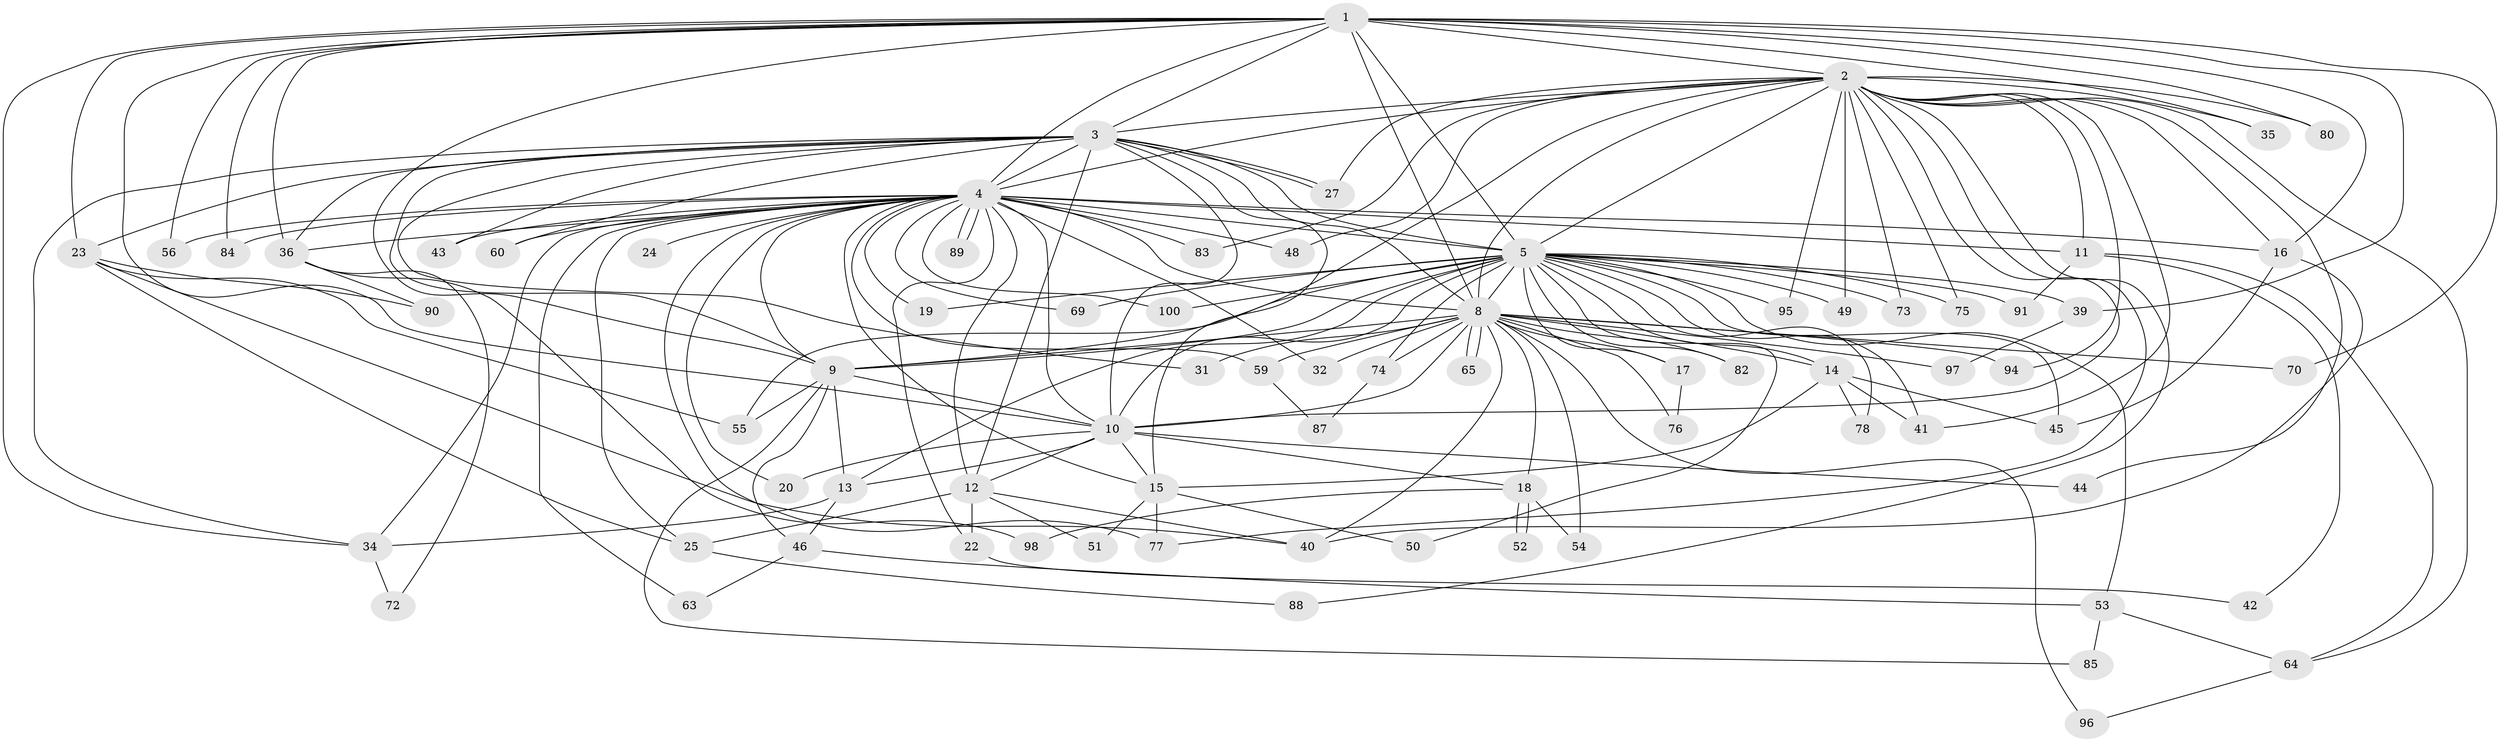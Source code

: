 // Generated by graph-tools (version 1.1) at 2025/23/03/03/25 07:23:43]
// undirected, 75 vertices, 178 edges
graph export_dot {
graph [start="1"]
  node [color=gray90,style=filled];
  1 [super="+61"];
  2 [super="+33"];
  3 [super="+37"];
  4 [super="+6"];
  5 [super="+7"];
  8 [super="+93"];
  9 [super="+102"];
  10 [super="+30"];
  11 [super="+66"];
  12 [super="+62"];
  13 [super="+21"];
  14 [super="+26"];
  15 [super="+29"];
  16 [super="+28"];
  17;
  18 [super="+101"];
  19;
  20;
  22;
  23 [super="+81"];
  24;
  25 [super="+38"];
  27 [super="+92"];
  31;
  32;
  34 [super="+99"];
  35;
  36 [super="+79"];
  39 [super="+68"];
  40 [super="+47"];
  41 [super="+67"];
  42;
  43;
  44;
  45 [super="+58"];
  46;
  48;
  49;
  50;
  51;
  52;
  53;
  54;
  55 [super="+71"];
  56 [super="+57"];
  59;
  60;
  63;
  64;
  65;
  69;
  70;
  72;
  73;
  74;
  75;
  76;
  77 [super="+86"];
  78;
  80;
  82;
  83;
  84;
  85;
  87;
  88;
  89;
  90;
  91;
  94;
  95;
  96;
  97;
  98;
  100;
  1 -- 2;
  1 -- 3;
  1 -- 4 [weight=2];
  1 -- 5 [weight=3];
  1 -- 8;
  1 -- 9;
  1 -- 10;
  1 -- 23;
  1 -- 34;
  1 -- 35;
  1 -- 39 [weight=2];
  1 -- 70;
  1 -- 80;
  1 -- 84;
  1 -- 16;
  1 -- 36;
  1 -- 56;
  2 -- 3;
  2 -- 4 [weight=2];
  2 -- 5 [weight=2];
  2 -- 8 [weight=2];
  2 -- 9 [weight=2];
  2 -- 10 [weight=2];
  2 -- 11;
  2 -- 16;
  2 -- 35;
  2 -- 44;
  2 -- 49;
  2 -- 64;
  2 -- 73;
  2 -- 75;
  2 -- 80;
  2 -- 83;
  2 -- 94;
  2 -- 95;
  2 -- 48;
  2 -- 88;
  2 -- 77;
  2 -- 27;
  2 -- 41;
  3 -- 4 [weight=2];
  3 -- 5 [weight=2];
  3 -- 8;
  3 -- 9;
  3 -- 10;
  3 -- 12;
  3 -- 15;
  3 -- 23;
  3 -- 27;
  3 -- 27;
  3 -- 31;
  3 -- 36;
  3 -- 43;
  3 -- 60;
  3 -- 34;
  4 -- 5 [weight=4];
  4 -- 8 [weight=2];
  4 -- 9 [weight=2];
  4 -- 10 [weight=2];
  4 -- 15;
  4 -- 16;
  4 -- 19;
  4 -- 20;
  4 -- 24 [weight=2];
  4 -- 32;
  4 -- 43;
  4 -- 59;
  4 -- 60;
  4 -- 69;
  4 -- 89;
  4 -- 89;
  4 -- 11;
  4 -- 83;
  4 -- 84;
  4 -- 22;
  4 -- 36;
  4 -- 100;
  4 -- 48;
  4 -- 56;
  4 -- 63;
  4 -- 25;
  4 -- 77;
  4 -- 34;
  4 -- 12;
  5 -- 8 [weight=2];
  5 -- 9 [weight=2];
  5 -- 10 [weight=2];
  5 -- 13;
  5 -- 14;
  5 -- 17;
  5 -- 19;
  5 -- 49;
  5 -- 53;
  5 -- 55;
  5 -- 69;
  5 -- 74;
  5 -- 75;
  5 -- 78;
  5 -- 82;
  5 -- 91;
  5 -- 100;
  5 -- 39;
  5 -- 41;
  5 -- 73;
  5 -- 45;
  5 -- 50;
  5 -- 95;
  8 -- 9;
  8 -- 10;
  8 -- 14 [weight=2];
  8 -- 17;
  8 -- 18;
  8 -- 31;
  8 -- 32;
  8 -- 54;
  8 -- 59;
  8 -- 65;
  8 -- 65;
  8 -- 70;
  8 -- 74;
  8 -- 76;
  8 -- 82;
  8 -- 94;
  8 -- 96;
  8 -- 97;
  8 -- 40;
  9 -- 10;
  9 -- 46;
  9 -- 85;
  9 -- 13;
  9 -- 55;
  10 -- 12;
  10 -- 13;
  10 -- 18 [weight=2];
  10 -- 20;
  10 -- 44;
  10 -- 15;
  11 -- 42;
  11 -- 91;
  11 -- 64;
  12 -- 22;
  12 -- 25;
  12 -- 40;
  12 -- 51;
  13 -- 34;
  13 -- 46;
  14 -- 41;
  14 -- 78;
  14 -- 15;
  14 -- 45;
  15 -- 50;
  15 -- 51;
  15 -- 77;
  16 -- 40;
  16 -- 45;
  17 -- 76;
  18 -- 52;
  18 -- 52;
  18 -- 54;
  18 -- 98;
  22 -- 42;
  23 -- 25;
  23 -- 55;
  23 -- 40;
  23 -- 90;
  25 -- 88;
  34 -- 72;
  36 -- 72;
  36 -- 90;
  36 -- 98;
  39 -- 97;
  46 -- 53;
  46 -- 63;
  53 -- 64;
  53 -- 85;
  59 -- 87;
  64 -- 96;
  74 -- 87;
}
